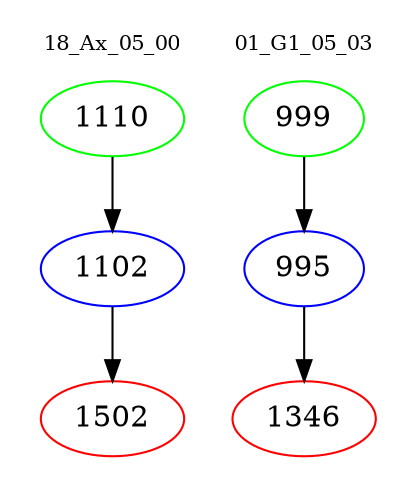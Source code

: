 digraph{
subgraph cluster_0 {
color = white
label = "18_Ax_05_00";
fontsize=10;
T0_1110 [label="1110", color="green"]
T0_1110 -> T0_1102 [color="black"]
T0_1102 [label="1102", color="blue"]
T0_1102 -> T0_1502 [color="black"]
T0_1502 [label="1502", color="red"]
}
subgraph cluster_1 {
color = white
label = "01_G1_05_03";
fontsize=10;
T1_999 [label="999", color="green"]
T1_999 -> T1_995 [color="black"]
T1_995 [label="995", color="blue"]
T1_995 -> T1_1346 [color="black"]
T1_1346 [label="1346", color="red"]
}
}
